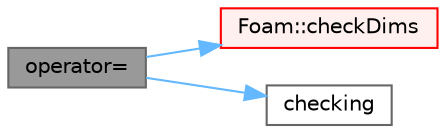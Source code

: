 digraph "operator="
{
 // LATEX_PDF_SIZE
  bgcolor="transparent";
  edge [fontname=Helvetica,fontsize=10,labelfontname=Helvetica,labelfontsize=10];
  node [fontname=Helvetica,fontsize=10,shape=box,height=0.2,width=0.4];
  rankdir="LR";
  Node1 [id="Node000001",label="operator=",height=0.2,width=0.4,color="gray40", fillcolor="grey60", style="filled", fontcolor="black",tooltip=" "];
  Node1 -> Node2 [id="edge1_Node000001_Node000002",color="steelblue1",style="solid",tooltip=" "];
  Node2 [id="Node000002",label="Foam::checkDims",height=0.2,width=0.4,color="red", fillcolor="#FFF0F0", style="filled",URL="$namespaceFoam.html#a8b3d800efcb0016ea09dd37394144085",tooltip=" "];
  Node1 -> Node5 [id="edge2_Node000001_Node000005",color="steelblue1",style="solid",tooltip=" "];
  Node5 [id="Node000005",label="checking",height=0.2,width=0.4,color="grey40", fillcolor="white", style="filled",URL="$classFoam_1_1dimensionSet.html#a5f346e7a9af898ba9b6385d96a01baae",tooltip=" "];
}
